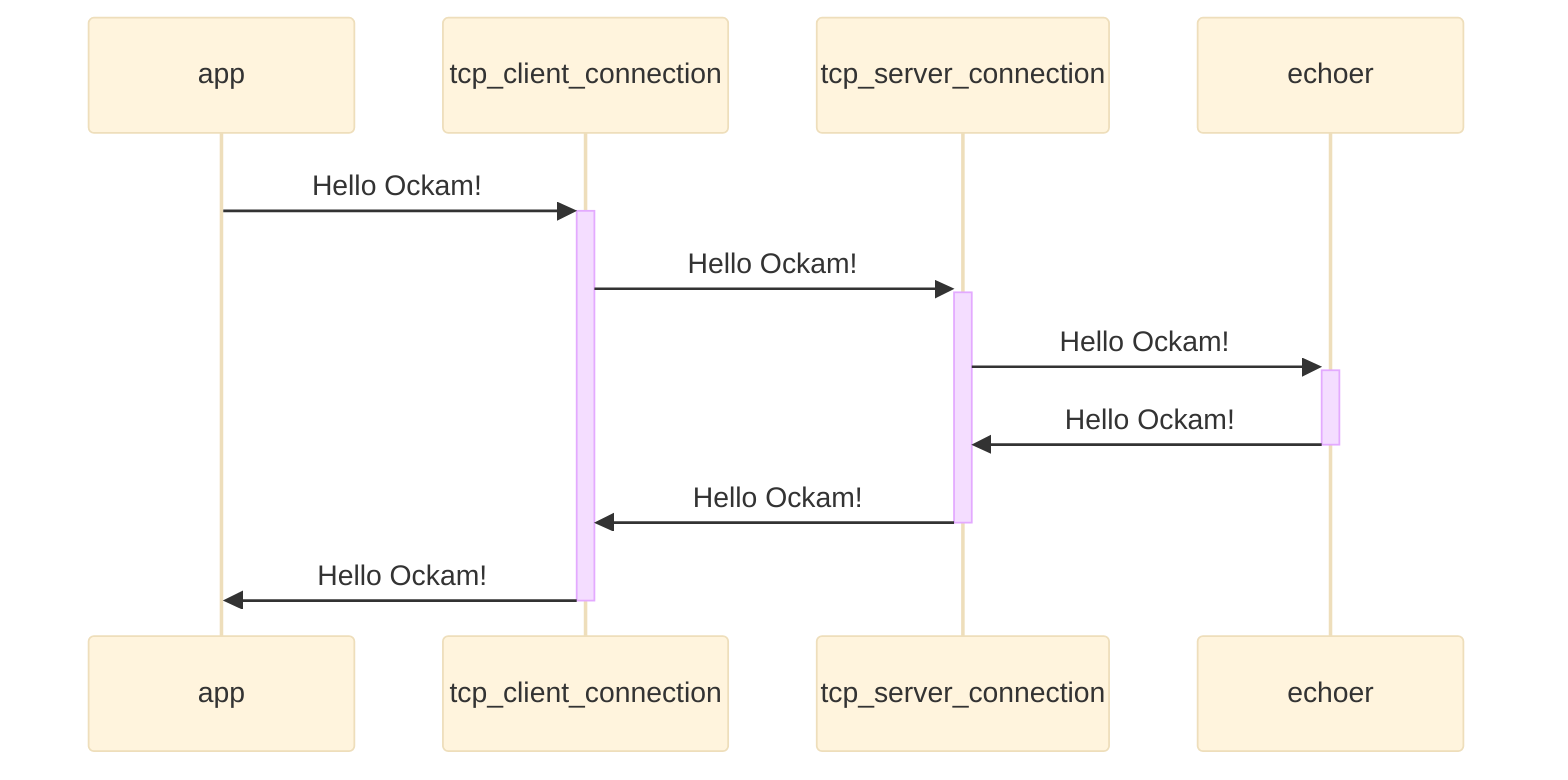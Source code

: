%%{init: {'securityLevel': 'loose', 'theme':'base'}}%%
  sequenceDiagram
    app->>+tcp_client_connection: Hello Ockam!
    tcp_client_connection->>+tcp_server_connection: Hello Ockam!
    tcp_server_connection->>+echoer: Hello Ockam!
    echoer->>-tcp_server_connection: Hello Ockam!
    tcp_server_connection->>-tcp_client_connection: Hello Ockam!
    tcp_client_connection->>-app: Hello Ockam!